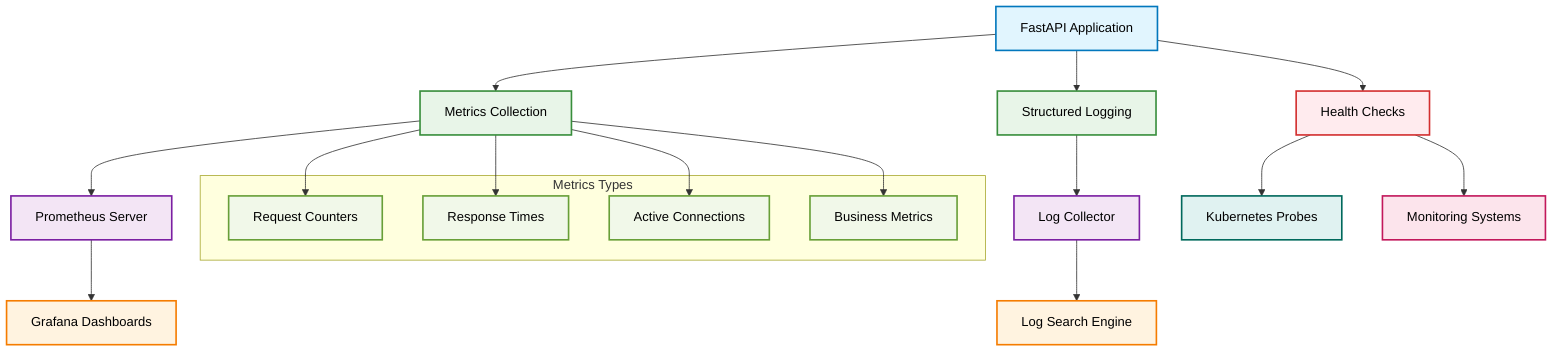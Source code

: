 graph TB
    App[FastAPI Application]:::application --> Metrics[Metrics Collection]:::collection
    App --> Logs[Structured Logging]:::collection
    App --> Health[Health Checks]:::health

    Metrics --> Prometheus[Prometheus Server]:::storage
    Prometheus --> Grafana[Grafana Dashboards]:::visualization

    Logs --> Collector[Log Collector]:::storage
    Collector --> Search[Log Search Engine]:::visualization

    Health --> K8s[Kubernetes Probes]:::orchestration
    Health --> Monitor[Monitoring Systems]:::monitoring

    subgraph "Metrics Types"
        Counter[Request Counters]:::metric
        Histogram[Response Times]:::metric
        Gauge[Active Connections]:::metric
        Business[Business Metrics]:::metric
    end

    Metrics --> Counter
    Metrics --> Histogram
    Metrics --> Gauge
    Metrics --> Business

    classDef application fill:#e1f5fe,stroke:#0277bd,stroke-width:2px,color:#000
    classDef collection fill:#e8f5e8,stroke:#388e3c,stroke-width:2px,color:#000
    classDef health fill:#ffebee,stroke:#d32f2f,stroke-width:2px,color:#000
    classDef storage fill:#f3e5f5,stroke:#7b1fa2,stroke-width:2px,color:#000
    classDef visualization fill:#fff3e0,stroke:#f57c00,stroke-width:2px,color:#000
    classDef orchestration fill:#e0f2f1,stroke:#00695c,stroke-width:2px,color:#000
    classDef monitoring fill:#fce4ec,stroke:#c2185b,stroke-width:2px,color:#000
    classDef metric fill:#f1f8e9,stroke:#689f38,stroke-width:2px,color:#000